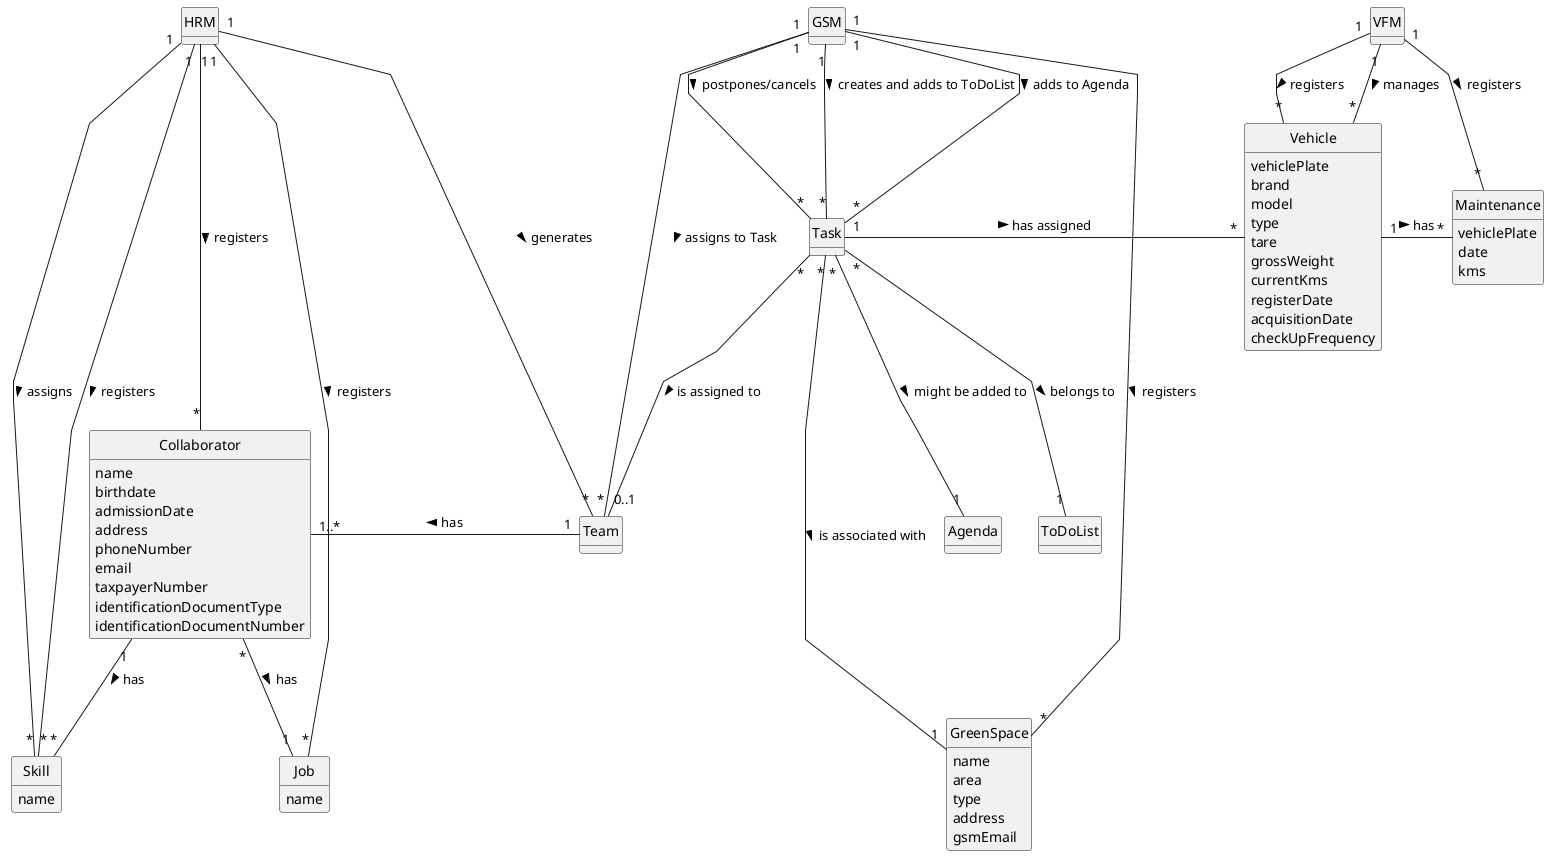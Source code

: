 @startuml
skinparam monochrome true
skinparam packageStyle rectangle
skinparam shadowing false
'skinparam linetype ortho
skinparam linetype polyline
'left to right direction
skinparam classAttributeIconSize 0
hide circle
hide methods

'title Domain Model

'class Platform {
'  -description
'}

class HRM {
}

class VFM {
}

class GSM {
}

class Skill {
    name
}

class Job {
    name
}

class Collaborator {
    name
    birthdate
    admissionDate
    address
    phoneNumber
    email
    taxpayerNumber
    identificationDocumentType
    identificationDocumentNumber
}

class Team {
}

class Task {
}

class Vehicle {
    vehiclePlate
    brand
    model
    type
    tare
    grossWeight
    currentKms
    registerDate
    acquisitionDate
    checkUpFrequency
}

class Maintenance {
    vehiclePlate
    date
    kms
}

class GreenSpace {
    name
    area
    type
    address
    gsmEmail
}

class ToDoList {
}

class Agenda {
}


HRM "1" - "*" Skill : registers >
HRM "1" - "*" Job : registers >
HRM "1" --- "*" Collaborator : registers >
HRM "1" -- "*" Skill : assigns >
HRM "1" -- "*" Team : generates >
Collaborator "*" -- "1" Job : has >
Collaborator "1" -- "*" Skill : has >
Team "1" - "1..*" Collaborator : has >
Task "*" -- "0..1" Team : is assigned to >
VFM "1" -- "*" Vehicle : registers >
VFM "1" -- "*" Vehicle : manages >
Vehicle "1" - "*" Maintenance : has >
Task "1" - "*" Vehicle : has assigned >
VFM "1" -- "*" Maintenance : registers >
Task "*" -- "1" GreenSpace : is associated with >
Task "*" -- "1" ToDoList : belongs to >
Task "*" -- "1" Agenda : might be added to >
GSM "1" ---- "*" GreenSpace : registers >
GSM "1" -- "*" Task : creates and adds to ToDoList >
GSM "1" -- "*" Task : adds to Agenda >
GSM "1" -- "*" Task : postpones/cancels >
GSM "1" -- "*" Team : assigns to Task >



@enduml